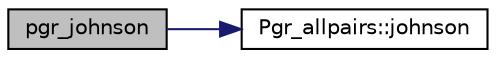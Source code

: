 digraph "pgr_johnson"
{
  edge [fontname="Helvetica",fontsize="10",labelfontname="Helvetica",labelfontsize="10"];
  node [fontname="Helvetica",fontsize="10",shape=record];
  rankdir="LR";
  Node1 [label="pgr_johnson",height=0.2,width=0.4,color="black", fillcolor="grey75", style="filled" fontcolor="black"];
  Node1 -> Node2 [color="midnightblue",fontsize="10",style="solid",fontname="Helvetica"];
  Node2 [label="Pgr_allpairs::johnson",height=0.2,width=0.4,color="black", fillcolor="white", style="filled",URL="$classPgr__allpairs.html#abbf7d46c07a89b9568dd266b97cc4781"];
}
